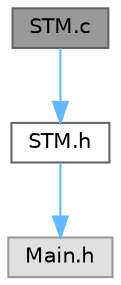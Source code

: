 digraph "STM.c"
{
 // LATEX_PDF_SIZE
  bgcolor="transparent";
  edge [fontname=Helvetica,fontsize=10,labelfontname=Helvetica,labelfontsize=10];
  node [fontname=Helvetica,fontsize=10,shape=box,height=0.2,width=0.4];
  Node1 [id="Node000001",label="STM.c",height=0.2,width=0.4,color="gray40", fillcolor="grey60", style="filled", fontcolor="black",tooltip="Implementation of the STM (Standard Timer Module) for Holtek MCUs. This file provides functions to in..."];
  Node1 -> Node2 [id="edge5_Node000001_Node000002",color="steelblue1",style="solid",tooltip=" "];
  Node2 [id="Node000002",label="STM.h",height=0.2,width=0.4,color="grey40", fillcolor="white", style="filled",URL="$_s_t_m_8h_source.html",tooltip=" "];
  Node2 -> Node3 [id="edge6_Node000002_Node000003",color="steelblue1",style="solid",tooltip=" "];
  Node3 [id="Node000003",label="Main.h",height=0.2,width=0.4,color="grey60", fillcolor="#E0E0E0", style="filled",tooltip=" "];
}
